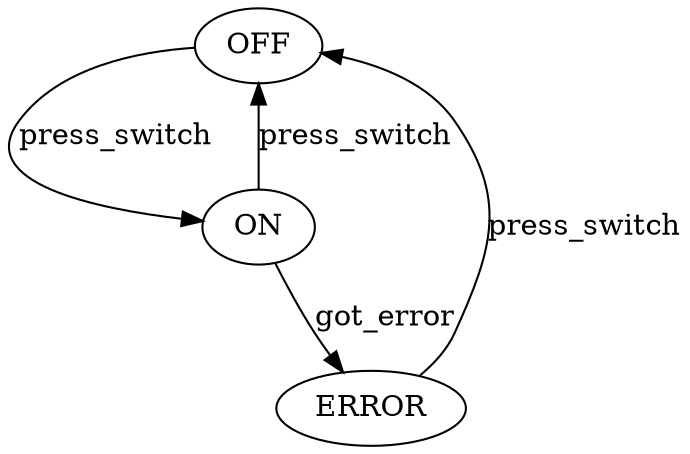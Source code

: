digraph {
    OFF -> ON[label="press_switch"];
    ON -> OFF[label="press_switch"];
    ON -> ERROR[label="got_error"];
    ERROR -> OFF[label="press_switch"];
}

